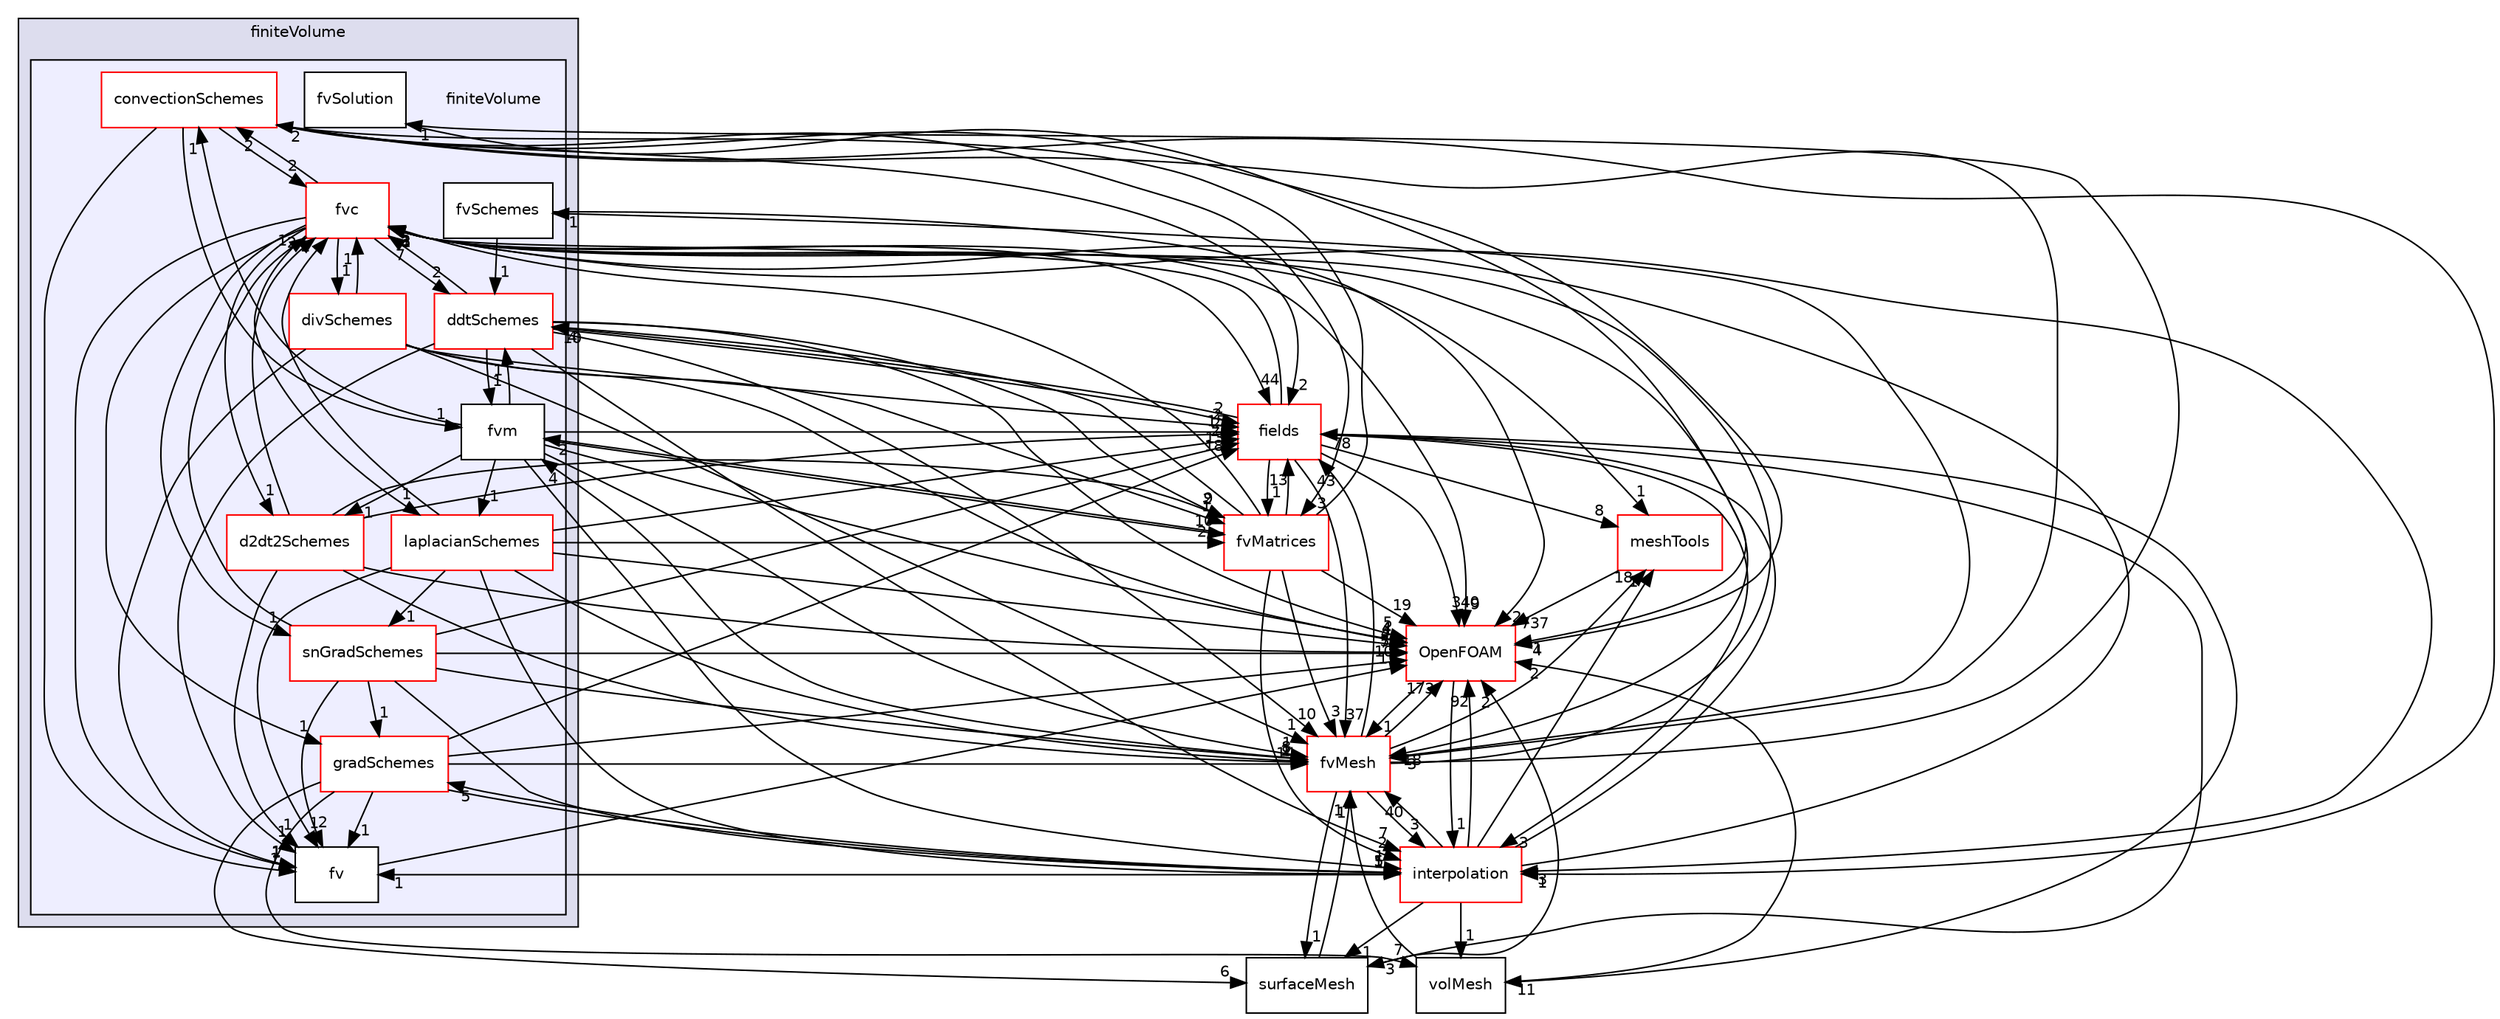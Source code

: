 digraph "src/finiteVolume/finiteVolume" {
  bgcolor=transparent;
  compound=true
  node [ fontsize="10", fontname="Helvetica"];
  edge [ labelfontsize="10", labelfontname="Helvetica"];
  subgraph clusterdir_9bd15774b555cf7259a6fa18f99fe99b {
    graph [ bgcolor="#ddddee", pencolor="black", label="finiteVolume" fontname="Helvetica", fontsize="10", URL="dir_9bd15774b555cf7259a6fa18f99fe99b.html"]
  subgraph clusterdir_2ea871e4defbdbd60808750cae643c63 {
    graph [ bgcolor="#eeeeff", pencolor="black", label="" URL="dir_2ea871e4defbdbd60808750cae643c63.html"];
    dir_2ea871e4defbdbd60808750cae643c63 [shape=plaintext label="finiteVolume"];
    dir_203b29e442aa07f4b4423b43d42a1b70 [shape=box label="convectionSchemes" color="red" fillcolor="white" style="filled" URL="dir_203b29e442aa07f4b4423b43d42a1b70.html"];
    dir_adc25defcf392e8d3a8e074b114e044e [shape=box label="d2dt2Schemes" color="red" fillcolor="white" style="filled" URL="dir_adc25defcf392e8d3a8e074b114e044e.html"];
    dir_91771073560c986101bf22be7764122a [shape=box label="ddtSchemes" color="red" fillcolor="white" style="filled" URL="dir_91771073560c986101bf22be7764122a.html"];
    dir_fdd76c956236d260794db7c0edbd8ca0 [shape=box label="divSchemes" color="red" fillcolor="white" style="filled" URL="dir_fdd76c956236d260794db7c0edbd8ca0.html"];
    dir_0096c9c8cdcbf8f4884c37173134f444 [shape=box label="fv" color="black" fillcolor="white" style="filled" URL="dir_0096c9c8cdcbf8f4884c37173134f444.html"];
    dir_f4030f3362933683136e1dae328f10c0 [shape=box label="fvc" color="red" fillcolor="white" style="filled" URL="dir_f4030f3362933683136e1dae328f10c0.html"];
    dir_48d41922e6f759406a92bd9d32d963a4 [shape=box label="fvm" color="black" fillcolor="white" style="filled" URL="dir_48d41922e6f759406a92bd9d32d963a4.html"];
    dir_31098fe5eec3e604610d531af74c58dd [shape=box label="fvSchemes" color="black" fillcolor="white" style="filled" URL="dir_31098fe5eec3e604610d531af74c58dd.html"];
    dir_5def9316de048245b0aeade9aab2a2a3 [shape=box label="fvSolution" color="black" fillcolor="white" style="filled" URL="dir_5def9316de048245b0aeade9aab2a2a3.html"];
    dir_211d73fd6015a334f4cd90c9fb88c421 [shape=box label="gradSchemes" color="red" fillcolor="white" style="filled" URL="dir_211d73fd6015a334f4cd90c9fb88c421.html"];
    dir_9d1bb040ba59f659837e207512074d53 [shape=box label="laplacianSchemes" color="red" fillcolor="white" style="filled" URL="dir_9d1bb040ba59f659837e207512074d53.html"];
    dir_f2a32fae3c7e5034ec75716fe725e251 [shape=box label="snGradSchemes" color="red" fillcolor="white" style="filled" URL="dir_f2a32fae3c7e5034ec75716fe725e251.html"];
  }
  }
  dir_25ab4a83a983f7bb7a38b7f63bb141b7 [shape=box label="fields" color="red" URL="dir_25ab4a83a983f7bb7a38b7f63bb141b7.html"];
  dir_ae30ad0bef50cf391b24c614251bb9fd [shape=box label="meshTools" color="red" URL="dir_ae30ad0bef50cf391b24c614251bb9fd.html"];
  dir_fdafd3b59310328ee40a940c9419d4db [shape=box label="surfaceMesh" URL="dir_fdafd3b59310328ee40a940c9419d4db.html"];
  dir_1a4209badf8dc5d7c181708103efea60 [shape=box label="volMesh" URL="dir_1a4209badf8dc5d7c181708103efea60.html"];
  dir_c382fa095c9c33d8673c0dd60aaef275 [shape=box label="fvMesh" color="red" URL="dir_c382fa095c9c33d8673c0dd60aaef275.html"];
  dir_a586eb954e2e5e74ecf6fe95a2457777 [shape=box label="interpolation" color="red" URL="dir_a586eb954e2e5e74ecf6fe95a2457777.html"];
  dir_c5473ff19b20e6ec4dfe5c310b3778a8 [shape=box label="OpenFOAM" color="red" URL="dir_c5473ff19b20e6ec4dfe5c310b3778a8.html"];
  dir_5d57e3901430bcc99a7ddac11a899224 [shape=box label="fvMatrices" color="red" URL="dir_5d57e3901430bcc99a7ddac11a899224.html"];
  dir_5def9316de048245b0aeade9aab2a2a3->dir_c5473ff19b20e6ec4dfe5c310b3778a8 [headlabel="1", labeldistance=1.5 headhref="dir_001091_001896.html"];
  dir_203b29e442aa07f4b4423b43d42a1b70->dir_25ab4a83a983f7bb7a38b7f63bb141b7 [headlabel="2", labeldistance=1.5 headhref="dir_001064_000936.html"];
  dir_203b29e442aa07f4b4423b43d42a1b70->dir_f4030f3362933683136e1dae328f10c0 [headlabel="2", labeldistance=1.5 headhref="dir_001064_001087.html"];
  dir_203b29e442aa07f4b4423b43d42a1b70->dir_c382fa095c9c33d8673c0dd60aaef275 [headlabel="3", labeldistance=1.5 headhref="dir_001064_001124.html"];
  dir_203b29e442aa07f4b4423b43d42a1b70->dir_a586eb954e2e5e74ecf6fe95a2457777 [headlabel="1", labeldistance=1.5 headhref="dir_001064_001170.html"];
  dir_203b29e442aa07f4b4423b43d42a1b70->dir_c5473ff19b20e6ec4dfe5c310b3778a8 [headlabel="4", labeldistance=1.5 headhref="dir_001064_001896.html"];
  dir_203b29e442aa07f4b4423b43d42a1b70->dir_0096c9c8cdcbf8f4884c37173134f444 [headlabel="1", labeldistance=1.5 headhref="dir_001064_001086.html"];
  dir_203b29e442aa07f4b4423b43d42a1b70->dir_5d57e3901430bcc99a7ddac11a899224 [headlabel="3", labeldistance=1.5 headhref="dir_001064_001116.html"];
  dir_203b29e442aa07f4b4423b43d42a1b70->dir_48d41922e6f759406a92bd9d32d963a4 [headlabel="1", labeldistance=1.5 headhref="dir_001064_001089.html"];
  dir_211d73fd6015a334f4cd90c9fb88c421->dir_25ab4a83a983f7bb7a38b7f63bb141b7 [headlabel="18", labeldistance=1.5 headhref="dir_001092_000936.html"];
  dir_211d73fd6015a334f4cd90c9fb88c421->dir_fdafd3b59310328ee40a940c9419d4db [headlabel="6", labeldistance=1.5 headhref="dir_001092_001269.html"];
  dir_211d73fd6015a334f4cd90c9fb88c421->dir_1a4209badf8dc5d7c181708103efea60 [headlabel="7", labeldistance=1.5 headhref="dir_001092_001270.html"];
  dir_211d73fd6015a334f4cd90c9fb88c421->dir_c382fa095c9c33d8673c0dd60aaef275 [headlabel="14", labeldistance=1.5 headhref="dir_001092_001124.html"];
  dir_211d73fd6015a334f4cd90c9fb88c421->dir_a586eb954e2e5e74ecf6fe95a2457777 [headlabel="1", labeldistance=1.5 headhref="dir_001092_001170.html"];
  dir_211d73fd6015a334f4cd90c9fb88c421->dir_c5473ff19b20e6ec4dfe5c310b3778a8 [headlabel="10", labeldistance=1.5 headhref="dir_001092_001896.html"];
  dir_211d73fd6015a334f4cd90c9fb88c421->dir_0096c9c8cdcbf8f4884c37173134f444 [headlabel="1", labeldistance=1.5 headhref="dir_001092_001086.html"];
  dir_adc25defcf392e8d3a8e074b114e044e->dir_25ab4a83a983f7bb7a38b7f63bb141b7 [headlabel="2", labeldistance=1.5 headhref="dir_001069_000936.html"];
  dir_adc25defcf392e8d3a8e074b114e044e->dir_f4030f3362933683136e1dae328f10c0 [headlabel="2", labeldistance=1.5 headhref="dir_001069_001087.html"];
  dir_adc25defcf392e8d3a8e074b114e044e->dir_c382fa095c9c33d8673c0dd60aaef275 [headlabel="2", labeldistance=1.5 headhref="dir_001069_001124.html"];
  dir_adc25defcf392e8d3a8e074b114e044e->dir_c5473ff19b20e6ec4dfe5c310b3778a8 [headlabel="5", labeldistance=1.5 headhref="dir_001069_001896.html"];
  dir_adc25defcf392e8d3a8e074b114e044e->dir_0096c9c8cdcbf8f4884c37173134f444 [headlabel="1", labeldistance=1.5 headhref="dir_001069_001086.html"];
  dir_adc25defcf392e8d3a8e074b114e044e->dir_5d57e3901430bcc99a7ddac11a899224 [headlabel="2", labeldistance=1.5 headhref="dir_001069_001116.html"];
  dir_25ab4a83a983f7bb7a38b7f63bb141b7->dir_ae30ad0bef50cf391b24c614251bb9fd [headlabel="8", labeldistance=1.5 headhref="dir_000936_001750.html"];
  dir_25ab4a83a983f7bb7a38b7f63bb141b7->dir_f4030f3362933683136e1dae328f10c0 [headlabel="1", labeldistance=1.5 headhref="dir_000936_001087.html"];
  dir_25ab4a83a983f7bb7a38b7f63bb141b7->dir_fdafd3b59310328ee40a940c9419d4db [headlabel="3", labeldistance=1.5 headhref="dir_000936_001269.html"];
  dir_25ab4a83a983f7bb7a38b7f63bb141b7->dir_1a4209badf8dc5d7c181708103efea60 [headlabel="11", labeldistance=1.5 headhref="dir_000936_001270.html"];
  dir_25ab4a83a983f7bb7a38b7f63bb141b7->dir_91771073560c986101bf22be7764122a [headlabel="10", labeldistance=1.5 headhref="dir_000936_001073.html"];
  dir_25ab4a83a983f7bb7a38b7f63bb141b7->dir_c382fa095c9c33d8673c0dd60aaef275 [headlabel="37", labeldistance=1.5 headhref="dir_000936_001124.html"];
  dir_25ab4a83a983f7bb7a38b7f63bb141b7->dir_a586eb954e2e5e74ecf6fe95a2457777 [headlabel="3", labeldistance=1.5 headhref="dir_000936_001170.html"];
  dir_25ab4a83a983f7bb7a38b7f63bb141b7->dir_c5473ff19b20e6ec4dfe5c310b3778a8 [headlabel="340", labeldistance=1.5 headhref="dir_000936_001896.html"];
  dir_25ab4a83a983f7bb7a38b7f63bb141b7->dir_5d57e3901430bcc99a7ddac11a899224 [headlabel="1", labeldistance=1.5 headhref="dir_000936_001116.html"];
  dir_fdd76c956236d260794db7c0edbd8ca0->dir_25ab4a83a983f7bb7a38b7f63bb141b7 [headlabel="2", labeldistance=1.5 headhref="dir_001083_000936.html"];
  dir_fdd76c956236d260794db7c0edbd8ca0->dir_f4030f3362933683136e1dae328f10c0 [headlabel="1", labeldistance=1.5 headhref="dir_001083_001087.html"];
  dir_fdd76c956236d260794db7c0edbd8ca0->dir_c382fa095c9c33d8673c0dd60aaef275 [headlabel="1", labeldistance=1.5 headhref="dir_001083_001124.html"];
  dir_fdd76c956236d260794db7c0edbd8ca0->dir_c5473ff19b20e6ec4dfe5c310b3778a8 [headlabel="4", labeldistance=1.5 headhref="dir_001083_001896.html"];
  dir_fdd76c956236d260794db7c0edbd8ca0->dir_0096c9c8cdcbf8f4884c37173134f444 [headlabel="1", labeldistance=1.5 headhref="dir_001083_001086.html"];
  dir_fdd76c956236d260794db7c0edbd8ca0->dir_5d57e3901430bcc99a7ddac11a899224 [headlabel="1", labeldistance=1.5 headhref="dir_001083_001116.html"];
  dir_ae30ad0bef50cf391b24c614251bb9fd->dir_c5473ff19b20e6ec4dfe5c310b3778a8 [headlabel="737", labeldistance=1.5 headhref="dir_001750_001896.html"];
  dir_f4030f3362933683136e1dae328f10c0->dir_203b29e442aa07f4b4423b43d42a1b70 [headlabel="2", labeldistance=1.5 headhref="dir_001087_001064.html"];
  dir_f4030f3362933683136e1dae328f10c0->dir_211d73fd6015a334f4cd90c9fb88c421 [headlabel="1", labeldistance=1.5 headhref="dir_001087_001092.html"];
  dir_f4030f3362933683136e1dae328f10c0->dir_adc25defcf392e8d3a8e074b114e044e [headlabel="1", labeldistance=1.5 headhref="dir_001087_001069.html"];
  dir_f4030f3362933683136e1dae328f10c0->dir_25ab4a83a983f7bb7a38b7f63bb141b7 [headlabel="44", labeldistance=1.5 headhref="dir_001087_000936.html"];
  dir_f4030f3362933683136e1dae328f10c0->dir_fdd76c956236d260794db7c0edbd8ca0 [headlabel="1", labeldistance=1.5 headhref="dir_001087_001083.html"];
  dir_f4030f3362933683136e1dae328f10c0->dir_ae30ad0bef50cf391b24c614251bb9fd [headlabel="1", labeldistance=1.5 headhref="dir_001087_001750.html"];
  dir_f4030f3362933683136e1dae328f10c0->dir_91771073560c986101bf22be7764122a [headlabel="2", labeldistance=1.5 headhref="dir_001087_001073.html"];
  dir_f4030f3362933683136e1dae328f10c0->dir_c382fa095c9c33d8673c0dd60aaef275 [headlabel="18", labeldistance=1.5 headhref="dir_001087_001124.html"];
  dir_f4030f3362933683136e1dae328f10c0->dir_f2a32fae3c7e5034ec75716fe725e251 [headlabel="1", labeldistance=1.5 headhref="dir_001087_001106.html"];
  dir_f4030f3362933683136e1dae328f10c0->dir_a586eb954e2e5e74ecf6fe95a2457777 [headlabel="3", labeldistance=1.5 headhref="dir_001087_001170.html"];
  dir_f4030f3362933683136e1dae328f10c0->dir_c5473ff19b20e6ec4dfe5c310b3778a8 [headlabel="9", labeldistance=1.5 headhref="dir_001087_001896.html"];
  dir_f4030f3362933683136e1dae328f10c0->dir_9d1bb040ba59f659837e207512074d53 [headlabel="1", labeldistance=1.5 headhref="dir_001087_001103.html"];
  dir_f4030f3362933683136e1dae328f10c0->dir_0096c9c8cdcbf8f4884c37173134f444 [headlabel="1", labeldistance=1.5 headhref="dir_001087_001086.html"];
  dir_fdafd3b59310328ee40a940c9419d4db->dir_c382fa095c9c33d8673c0dd60aaef275 [headlabel="1", labeldistance=1.5 headhref="dir_001269_001124.html"];
  dir_fdafd3b59310328ee40a940c9419d4db->dir_c5473ff19b20e6ec4dfe5c310b3778a8 [headlabel="2", labeldistance=1.5 headhref="dir_001269_001896.html"];
  dir_1a4209badf8dc5d7c181708103efea60->dir_c382fa095c9c33d8673c0dd60aaef275 [headlabel="1", labeldistance=1.5 headhref="dir_001270_001124.html"];
  dir_1a4209badf8dc5d7c181708103efea60->dir_c5473ff19b20e6ec4dfe5c310b3778a8 [headlabel="2", labeldistance=1.5 headhref="dir_001270_001896.html"];
  dir_91771073560c986101bf22be7764122a->dir_25ab4a83a983f7bb7a38b7f63bb141b7 [headlabel="2", labeldistance=1.5 headhref="dir_001073_000936.html"];
  dir_91771073560c986101bf22be7764122a->dir_f4030f3362933683136e1dae328f10c0 [headlabel="7", labeldistance=1.5 headhref="dir_001073_001087.html"];
  dir_91771073560c986101bf22be7764122a->dir_c382fa095c9c33d8673c0dd60aaef275 [headlabel="10", labeldistance=1.5 headhref="dir_001073_001124.html"];
  dir_91771073560c986101bf22be7764122a->dir_a586eb954e2e5e74ecf6fe95a2457777 [headlabel="7", labeldistance=1.5 headhref="dir_001073_001170.html"];
  dir_91771073560c986101bf22be7764122a->dir_c5473ff19b20e6ec4dfe5c310b3778a8 [headlabel="5", labeldistance=1.5 headhref="dir_001073_001896.html"];
  dir_91771073560c986101bf22be7764122a->dir_0096c9c8cdcbf8f4884c37173134f444 [headlabel="1", labeldistance=1.5 headhref="dir_001073_001086.html"];
  dir_91771073560c986101bf22be7764122a->dir_5d57e3901430bcc99a7ddac11a899224 [headlabel="9", labeldistance=1.5 headhref="dir_001073_001116.html"];
  dir_91771073560c986101bf22be7764122a->dir_48d41922e6f759406a92bd9d32d963a4 [headlabel="1", labeldistance=1.5 headhref="dir_001073_001089.html"];
  dir_c382fa095c9c33d8673c0dd60aaef275->dir_5def9316de048245b0aeade9aab2a2a3 [headlabel="1", labeldistance=1.5 headhref="dir_001124_001091.html"];
  dir_c382fa095c9c33d8673c0dd60aaef275->dir_25ab4a83a983f7bb7a38b7f63bb141b7 [headlabel="43", labeldistance=1.5 headhref="dir_001124_000936.html"];
  dir_c382fa095c9c33d8673c0dd60aaef275->dir_ae30ad0bef50cf391b24c614251bb9fd [headlabel="18", labeldistance=1.5 headhref="dir_001124_001750.html"];
  dir_c382fa095c9c33d8673c0dd60aaef275->dir_f4030f3362933683136e1dae328f10c0 [headlabel="3", labeldistance=1.5 headhref="dir_001124_001087.html"];
  dir_c382fa095c9c33d8673c0dd60aaef275->dir_fdafd3b59310328ee40a940c9419d4db [headlabel="1", labeldistance=1.5 headhref="dir_001124_001269.html"];
  dir_c382fa095c9c33d8673c0dd60aaef275->dir_a586eb954e2e5e74ecf6fe95a2457777 [headlabel="3", labeldistance=1.5 headhref="dir_001124_001170.html"];
  dir_c382fa095c9c33d8673c0dd60aaef275->dir_c5473ff19b20e6ec4dfe5c310b3778a8 [headlabel="173", labeldistance=1.5 headhref="dir_001124_001896.html"];
  dir_c382fa095c9c33d8673c0dd60aaef275->dir_31098fe5eec3e604610d531af74c58dd [headlabel="1", labeldistance=1.5 headhref="dir_001124_001090.html"];
  dir_c382fa095c9c33d8673c0dd60aaef275->dir_48d41922e6f759406a92bd9d32d963a4 [headlabel="4", labeldistance=1.5 headhref="dir_001124_001089.html"];
  dir_f2a32fae3c7e5034ec75716fe725e251->dir_211d73fd6015a334f4cd90c9fb88c421 [headlabel="1", labeldistance=1.5 headhref="dir_001106_001092.html"];
  dir_f2a32fae3c7e5034ec75716fe725e251->dir_25ab4a83a983f7bb7a38b7f63bb141b7 [headlabel="13", labeldistance=1.5 headhref="dir_001106_000936.html"];
  dir_f2a32fae3c7e5034ec75716fe725e251->dir_f4030f3362933683136e1dae328f10c0 [headlabel="1", labeldistance=1.5 headhref="dir_001106_001087.html"];
  dir_f2a32fae3c7e5034ec75716fe725e251->dir_c382fa095c9c33d8673c0dd60aaef275 [headlabel="8", labeldistance=1.5 headhref="dir_001106_001124.html"];
  dir_f2a32fae3c7e5034ec75716fe725e251->dir_a586eb954e2e5e74ecf6fe95a2457777 [headlabel="5", labeldistance=1.5 headhref="dir_001106_001170.html"];
  dir_f2a32fae3c7e5034ec75716fe725e251->dir_c5473ff19b20e6ec4dfe5c310b3778a8 [headlabel="7", labeldistance=1.5 headhref="dir_001106_001896.html"];
  dir_f2a32fae3c7e5034ec75716fe725e251->dir_0096c9c8cdcbf8f4884c37173134f444 [headlabel="2", labeldistance=1.5 headhref="dir_001106_001086.html"];
  dir_a586eb954e2e5e74ecf6fe95a2457777->dir_211d73fd6015a334f4cd90c9fb88c421 [headlabel="5", labeldistance=1.5 headhref="dir_001170_001092.html"];
  dir_a586eb954e2e5e74ecf6fe95a2457777->dir_25ab4a83a983f7bb7a38b7f63bb141b7 [headlabel="78", labeldistance=1.5 headhref="dir_001170_000936.html"];
  dir_a586eb954e2e5e74ecf6fe95a2457777->dir_ae30ad0bef50cf391b24c614251bb9fd [headlabel="1", labeldistance=1.5 headhref="dir_001170_001750.html"];
  dir_a586eb954e2e5e74ecf6fe95a2457777->dir_f4030f3362933683136e1dae328f10c0 [headlabel="3", labeldistance=1.5 headhref="dir_001170_001087.html"];
  dir_a586eb954e2e5e74ecf6fe95a2457777->dir_fdafd3b59310328ee40a940c9419d4db [headlabel="1", labeldistance=1.5 headhref="dir_001170_001269.html"];
  dir_a586eb954e2e5e74ecf6fe95a2457777->dir_1a4209badf8dc5d7c181708103efea60 [headlabel="1", labeldistance=1.5 headhref="dir_001170_001270.html"];
  dir_a586eb954e2e5e74ecf6fe95a2457777->dir_c382fa095c9c33d8673c0dd60aaef275 [headlabel="40", labeldistance=1.5 headhref="dir_001170_001124.html"];
  dir_a586eb954e2e5e74ecf6fe95a2457777->dir_c5473ff19b20e6ec4dfe5c310b3778a8 [headlabel="92", labeldistance=1.5 headhref="dir_001170_001896.html"];
  dir_a586eb954e2e5e74ecf6fe95a2457777->dir_0096c9c8cdcbf8f4884c37173134f444 [headlabel="1", labeldistance=1.5 headhref="dir_001170_001086.html"];
  dir_c5473ff19b20e6ec4dfe5c310b3778a8->dir_c382fa095c9c33d8673c0dd60aaef275 [headlabel="1", labeldistance=1.5 headhref="dir_001896_001124.html"];
  dir_c5473ff19b20e6ec4dfe5c310b3778a8->dir_a586eb954e2e5e74ecf6fe95a2457777 [headlabel="1", labeldistance=1.5 headhref="dir_001896_001170.html"];
  dir_9d1bb040ba59f659837e207512074d53->dir_25ab4a83a983f7bb7a38b7f63bb141b7 [headlabel="2", labeldistance=1.5 headhref="dir_001103_000936.html"];
  dir_9d1bb040ba59f659837e207512074d53->dir_f4030f3362933683136e1dae328f10c0 [headlabel="2", labeldistance=1.5 headhref="dir_001103_001087.html"];
  dir_9d1bb040ba59f659837e207512074d53->dir_c382fa095c9c33d8673c0dd60aaef275 [headlabel="1", labeldistance=1.5 headhref="dir_001103_001124.html"];
  dir_9d1bb040ba59f659837e207512074d53->dir_f2a32fae3c7e5034ec75716fe725e251 [headlabel="1", labeldistance=1.5 headhref="dir_001103_001106.html"];
  dir_9d1bb040ba59f659837e207512074d53->dir_a586eb954e2e5e74ecf6fe95a2457777 [headlabel="1", labeldistance=1.5 headhref="dir_001103_001170.html"];
  dir_9d1bb040ba59f659837e207512074d53->dir_c5473ff19b20e6ec4dfe5c310b3778a8 [headlabel="4", labeldistance=1.5 headhref="dir_001103_001896.html"];
  dir_9d1bb040ba59f659837e207512074d53->dir_0096c9c8cdcbf8f4884c37173134f444 [headlabel="1", labeldistance=1.5 headhref="dir_001103_001086.html"];
  dir_9d1bb040ba59f659837e207512074d53->dir_5d57e3901430bcc99a7ddac11a899224 [headlabel="2", labeldistance=1.5 headhref="dir_001103_001116.html"];
  dir_0096c9c8cdcbf8f4884c37173134f444->dir_c5473ff19b20e6ec4dfe5c310b3778a8 [headlabel="1", labeldistance=1.5 headhref="dir_001086_001896.html"];
  dir_5d57e3901430bcc99a7ddac11a899224->dir_203b29e442aa07f4b4423b43d42a1b70 [headlabel="2", labeldistance=1.5 headhref="dir_001116_001064.html"];
  dir_5d57e3901430bcc99a7ddac11a899224->dir_25ab4a83a983f7bb7a38b7f63bb141b7 [headlabel="13", labeldistance=1.5 headhref="dir_001116_000936.html"];
  dir_5d57e3901430bcc99a7ddac11a899224->dir_f4030f3362933683136e1dae328f10c0 [headlabel="3", labeldistance=1.5 headhref="dir_001116_001087.html"];
  dir_5d57e3901430bcc99a7ddac11a899224->dir_91771073560c986101bf22be7764122a [headlabel="4", labeldistance=1.5 headhref="dir_001116_001073.html"];
  dir_5d57e3901430bcc99a7ddac11a899224->dir_c382fa095c9c33d8673c0dd60aaef275 [headlabel="3", labeldistance=1.5 headhref="dir_001116_001124.html"];
  dir_5d57e3901430bcc99a7ddac11a899224->dir_a586eb954e2e5e74ecf6fe95a2457777 [headlabel="2", labeldistance=1.5 headhref="dir_001116_001170.html"];
  dir_5d57e3901430bcc99a7ddac11a899224->dir_c5473ff19b20e6ec4dfe5c310b3778a8 [headlabel="19", labeldistance=1.5 headhref="dir_001116_001896.html"];
  dir_5d57e3901430bcc99a7ddac11a899224->dir_48d41922e6f759406a92bd9d32d963a4 [headlabel="2", labeldistance=1.5 headhref="dir_001116_001089.html"];
  dir_31098fe5eec3e604610d531af74c58dd->dir_91771073560c986101bf22be7764122a [headlabel="1", labeldistance=1.5 headhref="dir_001090_001073.html"];
  dir_31098fe5eec3e604610d531af74c58dd->dir_c5473ff19b20e6ec4dfe5c310b3778a8 [headlabel="2", labeldistance=1.5 headhref="dir_001090_001896.html"];
  dir_48d41922e6f759406a92bd9d32d963a4->dir_203b29e442aa07f4b4423b43d42a1b70 [headlabel="1", labeldistance=1.5 headhref="dir_001089_001064.html"];
  dir_48d41922e6f759406a92bd9d32d963a4->dir_adc25defcf392e8d3a8e074b114e044e [headlabel="1", labeldistance=1.5 headhref="dir_001089_001069.html"];
  dir_48d41922e6f759406a92bd9d32d963a4->dir_25ab4a83a983f7bb7a38b7f63bb141b7 [headlabel="15", labeldistance=1.5 headhref="dir_001089_000936.html"];
  dir_48d41922e6f759406a92bd9d32d963a4->dir_91771073560c986101bf22be7764122a [headlabel="1", labeldistance=1.5 headhref="dir_001089_001073.html"];
  dir_48d41922e6f759406a92bd9d32d963a4->dir_c382fa095c9c33d8673c0dd60aaef275 [headlabel="1", labeldistance=1.5 headhref="dir_001089_001124.html"];
  dir_48d41922e6f759406a92bd9d32d963a4->dir_a586eb954e2e5e74ecf6fe95a2457777 [headlabel="1", labeldistance=1.5 headhref="dir_001089_001170.html"];
  dir_48d41922e6f759406a92bd9d32d963a4->dir_c5473ff19b20e6ec4dfe5c310b3778a8 [headlabel="4", labeldistance=1.5 headhref="dir_001089_001896.html"];
  dir_48d41922e6f759406a92bd9d32d963a4->dir_9d1bb040ba59f659837e207512074d53 [headlabel="1", labeldistance=1.5 headhref="dir_001089_001103.html"];
  dir_48d41922e6f759406a92bd9d32d963a4->dir_5d57e3901430bcc99a7ddac11a899224 [headlabel="10", labeldistance=1.5 headhref="dir_001089_001116.html"];
}
